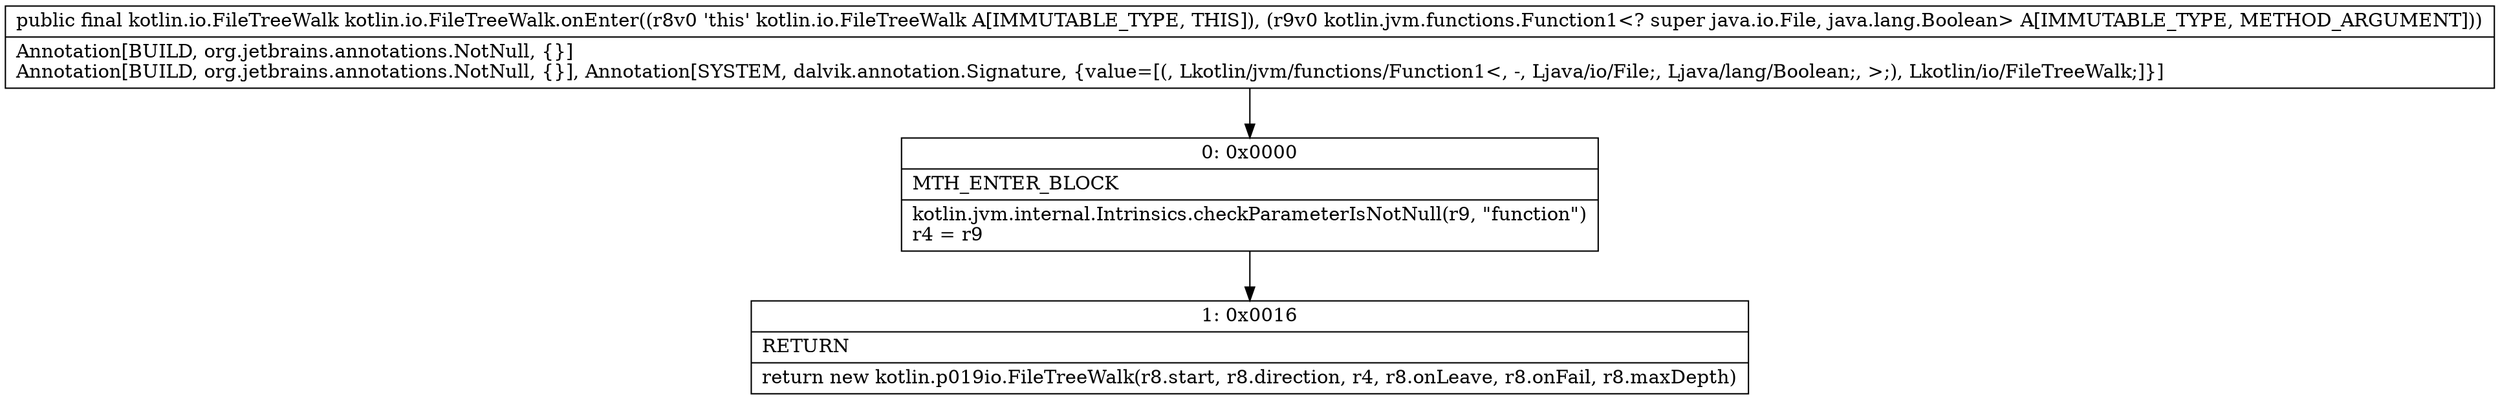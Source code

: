 digraph "CFG forkotlin.io.FileTreeWalk.onEnter(Lkotlin\/jvm\/functions\/Function1;)Lkotlin\/io\/FileTreeWalk;" {
Node_0 [shape=record,label="{0\:\ 0x0000|MTH_ENTER_BLOCK\l|kotlin.jvm.internal.Intrinsics.checkParameterIsNotNull(r9, \"function\")\lr4 = r9\l}"];
Node_1 [shape=record,label="{1\:\ 0x0016|RETURN\l|return new kotlin.p019io.FileTreeWalk(r8.start, r8.direction, r4, r8.onLeave, r8.onFail, r8.maxDepth)\l}"];
MethodNode[shape=record,label="{public final kotlin.io.FileTreeWalk kotlin.io.FileTreeWalk.onEnter((r8v0 'this' kotlin.io.FileTreeWalk A[IMMUTABLE_TYPE, THIS]), (r9v0 kotlin.jvm.functions.Function1\<? super java.io.File, java.lang.Boolean\> A[IMMUTABLE_TYPE, METHOD_ARGUMENT]))  | Annotation[BUILD, org.jetbrains.annotations.NotNull, \{\}]\lAnnotation[BUILD, org.jetbrains.annotations.NotNull, \{\}], Annotation[SYSTEM, dalvik.annotation.Signature, \{value=[(, Lkotlin\/jvm\/functions\/Function1\<, \-, Ljava\/io\/File;, Ljava\/lang\/Boolean;, \>;), Lkotlin\/io\/FileTreeWalk;]\}]\l}"];
MethodNode -> Node_0;
Node_0 -> Node_1;
}

